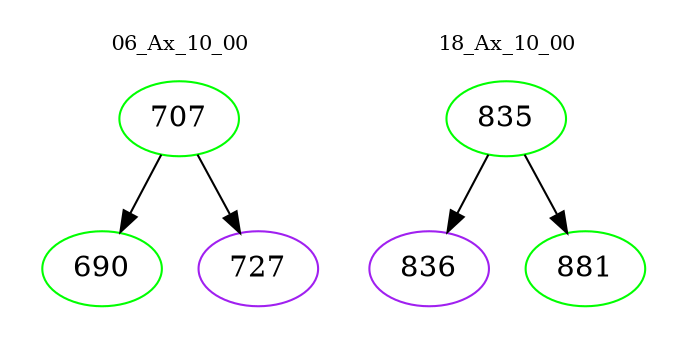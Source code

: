 digraph{
subgraph cluster_0 {
color = white
label = "06_Ax_10_00";
fontsize=10;
T0_707 [label="707", color="green"]
T0_707 -> T0_690 [color="black"]
T0_690 [label="690", color="green"]
T0_707 -> T0_727 [color="black"]
T0_727 [label="727", color="purple"]
}
subgraph cluster_1 {
color = white
label = "18_Ax_10_00";
fontsize=10;
T1_835 [label="835", color="green"]
T1_835 -> T1_836 [color="black"]
T1_836 [label="836", color="purple"]
T1_835 -> T1_881 [color="black"]
T1_881 [label="881", color="green"]
}
}
